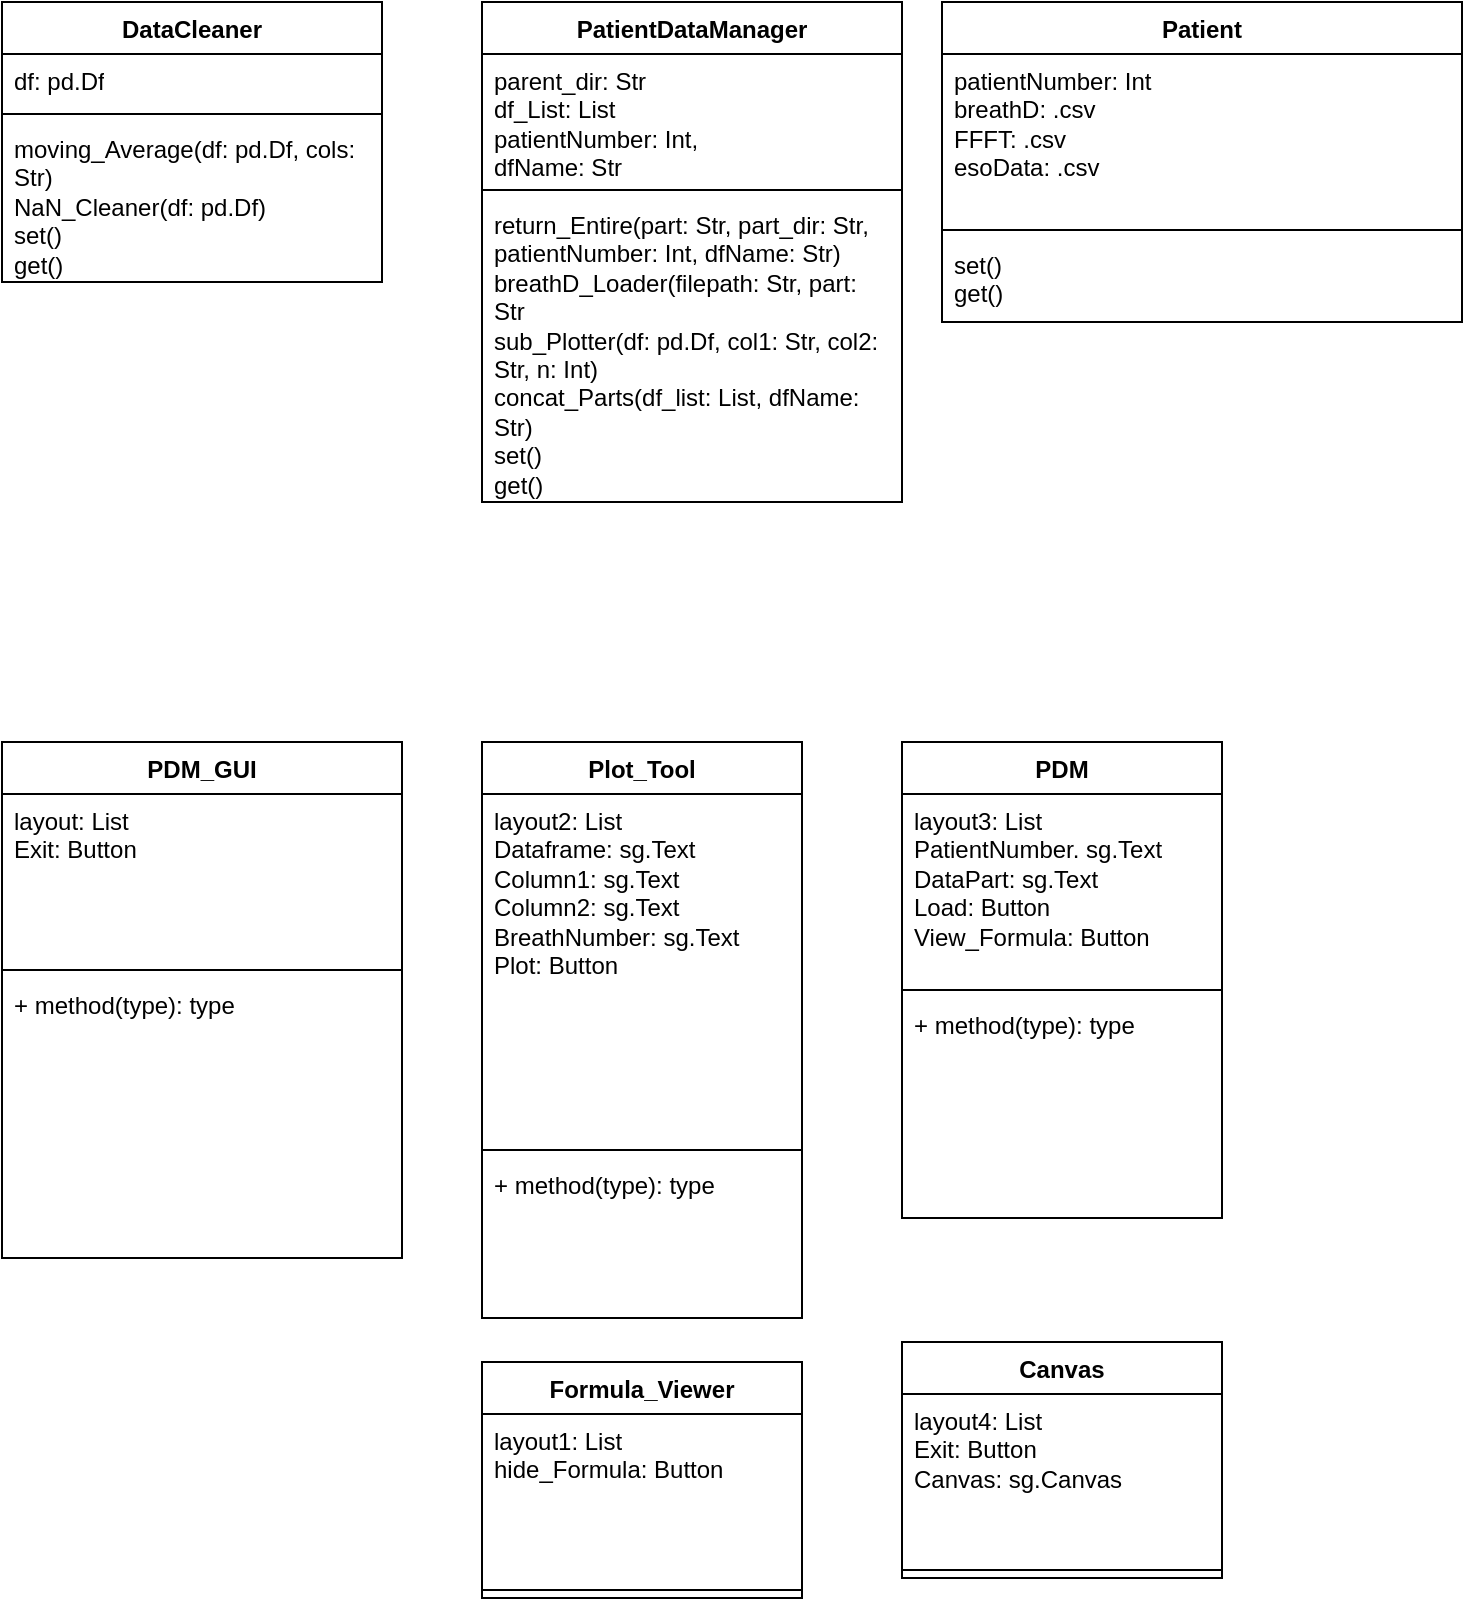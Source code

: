 <mxfile version="21.0.6" type="github">
  <diagram name="Page-1" id="-AyN2ohpG7jol3gEHXuL">
    <mxGraphModel dx="1434" dy="756" grid="1" gridSize="10" guides="1" tooltips="1" connect="1" arrows="1" fold="1" page="1" pageScale="1" pageWidth="827" pageHeight="1169" math="0" shadow="0">
      <root>
        <mxCell id="0" />
        <mxCell id="1" parent="0" />
        <mxCell id="up1wdiQwqVobigykzNot-6" value="PatientDataManager" style="swimlane;fontStyle=1;align=center;verticalAlign=top;childLayout=stackLayout;horizontal=1;startSize=26;horizontalStack=0;resizeParent=1;resizeParentMax=0;resizeLast=0;collapsible=1;marginBottom=0;whiteSpace=wrap;html=1;" vertex="1" parent="1">
          <mxGeometry x="290" y="70" width="210" height="250" as="geometry" />
        </mxCell>
        <mxCell id="up1wdiQwqVobigykzNot-7" value="parent_dir: Str&lt;br&gt;df_List: List&lt;br&gt;patientNumber: Int,&lt;br&gt;dfName: Str" style="text;strokeColor=none;fillColor=none;align=left;verticalAlign=top;spacingLeft=4;spacingRight=4;overflow=hidden;rotatable=0;points=[[0,0.5],[1,0.5]];portConstraint=eastwest;whiteSpace=wrap;html=1;" vertex="1" parent="up1wdiQwqVobigykzNot-6">
          <mxGeometry y="26" width="210" height="64" as="geometry" />
        </mxCell>
        <mxCell id="up1wdiQwqVobigykzNot-8" value="" style="line;strokeWidth=1;fillColor=none;align=left;verticalAlign=middle;spacingTop=-1;spacingLeft=3;spacingRight=3;rotatable=0;labelPosition=right;points=[];portConstraint=eastwest;strokeColor=inherit;" vertex="1" parent="up1wdiQwqVobigykzNot-6">
          <mxGeometry y="90" width="210" height="8" as="geometry" />
        </mxCell>
        <mxCell id="up1wdiQwqVobigykzNot-9" value="return_Entire(part: Str, part_dir: Str, patientNumber: Int, dfName: Str)&lt;br&gt;breathD_Loader(filepath: Str, part: Str&lt;br&gt;sub_Plotter(df: pd.Df, col1: Str, col2: Str, n: Int)&lt;br&gt;concat_Parts(df_list: List, dfName: Str)&lt;br&gt;set()&lt;br&gt;get()" style="text;strokeColor=none;fillColor=none;align=left;verticalAlign=top;spacingLeft=4;spacingRight=4;overflow=hidden;rotatable=0;points=[[0,0.5],[1,0.5]];portConstraint=eastwest;whiteSpace=wrap;html=1;" vertex="1" parent="up1wdiQwqVobigykzNot-6">
          <mxGeometry y="98" width="210" height="152" as="geometry" />
        </mxCell>
        <mxCell id="up1wdiQwqVobigykzNot-10" value="Patient" style="swimlane;fontStyle=1;align=center;verticalAlign=top;childLayout=stackLayout;horizontal=1;startSize=26;horizontalStack=0;resizeParent=1;resizeParentMax=0;resizeLast=0;collapsible=1;marginBottom=0;whiteSpace=wrap;html=1;" vertex="1" parent="1">
          <mxGeometry x="520" y="70" width="260" height="160" as="geometry" />
        </mxCell>
        <mxCell id="up1wdiQwqVobigykzNot-11" value="patientNumber: Int&lt;br&gt;breathD: .csv&lt;br&gt;FFFT: .csv&lt;br&gt;esoData: .csv" style="text;strokeColor=none;fillColor=none;align=left;verticalAlign=top;spacingLeft=4;spacingRight=4;overflow=hidden;rotatable=0;points=[[0,0.5],[1,0.5]];portConstraint=eastwest;whiteSpace=wrap;html=1;" vertex="1" parent="up1wdiQwqVobigykzNot-10">
          <mxGeometry y="26" width="260" height="84" as="geometry" />
        </mxCell>
        <mxCell id="up1wdiQwqVobigykzNot-12" value="" style="line;strokeWidth=1;fillColor=none;align=left;verticalAlign=middle;spacingTop=-1;spacingLeft=3;spacingRight=3;rotatable=0;labelPosition=right;points=[];portConstraint=eastwest;strokeColor=inherit;" vertex="1" parent="up1wdiQwqVobigykzNot-10">
          <mxGeometry y="110" width="260" height="8" as="geometry" />
        </mxCell>
        <mxCell id="up1wdiQwqVobigykzNot-13" value="set()&lt;br&gt;get()" style="text;strokeColor=none;fillColor=none;align=left;verticalAlign=top;spacingLeft=4;spacingRight=4;overflow=hidden;rotatable=0;points=[[0,0.5],[1,0.5]];portConstraint=eastwest;whiteSpace=wrap;html=1;" vertex="1" parent="up1wdiQwqVobigykzNot-10">
          <mxGeometry y="118" width="260" height="42" as="geometry" />
        </mxCell>
        <mxCell id="up1wdiQwqVobigykzNot-14" value="DataCleaner" style="swimlane;fontStyle=1;align=center;verticalAlign=top;childLayout=stackLayout;horizontal=1;startSize=26;horizontalStack=0;resizeParent=1;resizeParentMax=0;resizeLast=0;collapsible=1;marginBottom=0;whiteSpace=wrap;html=1;" vertex="1" parent="1">
          <mxGeometry x="50" y="70" width="190" height="140" as="geometry" />
        </mxCell>
        <mxCell id="up1wdiQwqVobigykzNot-15" value="df: pd.Df" style="text;strokeColor=none;fillColor=none;align=left;verticalAlign=top;spacingLeft=4;spacingRight=4;overflow=hidden;rotatable=0;points=[[0,0.5],[1,0.5]];portConstraint=eastwest;whiteSpace=wrap;html=1;" vertex="1" parent="up1wdiQwqVobigykzNot-14">
          <mxGeometry y="26" width="190" height="26" as="geometry" />
        </mxCell>
        <mxCell id="up1wdiQwqVobigykzNot-16" value="" style="line;strokeWidth=1;fillColor=none;align=left;verticalAlign=middle;spacingTop=-1;spacingLeft=3;spacingRight=3;rotatable=0;labelPosition=right;points=[];portConstraint=eastwest;strokeColor=inherit;" vertex="1" parent="up1wdiQwqVobigykzNot-14">
          <mxGeometry y="52" width="190" height="8" as="geometry" />
        </mxCell>
        <mxCell id="up1wdiQwqVobigykzNot-17" value="moving_Average(df: pd.Df, cols: Str)&lt;br&gt;NaN_Cleaner(df: pd.Df)&lt;br&gt;set()&lt;br&gt;get()" style="text;strokeColor=none;fillColor=none;align=left;verticalAlign=top;spacingLeft=4;spacingRight=4;overflow=hidden;rotatable=0;points=[[0,0.5],[1,0.5]];portConstraint=eastwest;whiteSpace=wrap;html=1;" vertex="1" parent="up1wdiQwqVobigykzNot-14">
          <mxGeometry y="60" width="190" height="80" as="geometry" />
        </mxCell>
        <mxCell id="up1wdiQwqVobigykzNot-23" value="PDM_GUI" style="swimlane;fontStyle=1;align=center;verticalAlign=top;childLayout=stackLayout;horizontal=1;startSize=26;horizontalStack=0;resizeParent=1;resizeParentMax=0;resizeLast=0;collapsible=1;marginBottom=0;whiteSpace=wrap;html=1;" vertex="1" parent="1">
          <mxGeometry x="50" y="440" width="200" height="258" as="geometry" />
        </mxCell>
        <mxCell id="up1wdiQwqVobigykzNot-24" value="layout: List&lt;br&gt;Exit: Button" style="text;strokeColor=none;fillColor=none;align=left;verticalAlign=top;spacingLeft=4;spacingRight=4;overflow=hidden;rotatable=0;points=[[0,0.5],[1,0.5]];portConstraint=eastwest;whiteSpace=wrap;html=1;" vertex="1" parent="up1wdiQwqVobigykzNot-23">
          <mxGeometry y="26" width="200" height="84" as="geometry" />
        </mxCell>
        <mxCell id="up1wdiQwqVobigykzNot-25" value="" style="line;strokeWidth=1;fillColor=none;align=left;verticalAlign=middle;spacingTop=-1;spacingLeft=3;spacingRight=3;rotatable=0;labelPosition=right;points=[];portConstraint=eastwest;strokeColor=inherit;" vertex="1" parent="up1wdiQwqVobigykzNot-23">
          <mxGeometry y="110" width="200" height="8" as="geometry" />
        </mxCell>
        <mxCell id="up1wdiQwqVobigykzNot-26" value="+ method(type): type" style="text;strokeColor=none;fillColor=none;align=left;verticalAlign=top;spacingLeft=4;spacingRight=4;overflow=hidden;rotatable=0;points=[[0,0.5],[1,0.5]];portConstraint=eastwest;whiteSpace=wrap;html=1;" vertex="1" parent="up1wdiQwqVobigykzNot-23">
          <mxGeometry y="118" width="200" height="140" as="geometry" />
        </mxCell>
        <mxCell id="up1wdiQwqVobigykzNot-27" value="Plot_Tool" style="swimlane;fontStyle=1;align=center;verticalAlign=top;childLayout=stackLayout;horizontal=1;startSize=26;horizontalStack=0;resizeParent=1;resizeParentMax=0;resizeLast=0;collapsible=1;marginBottom=0;whiteSpace=wrap;html=1;" vertex="1" parent="1">
          <mxGeometry x="290" y="440" width="160" height="288" as="geometry" />
        </mxCell>
        <mxCell id="up1wdiQwqVobigykzNot-28" value="layout2: List&lt;br&gt;Dataframe: sg.Text&lt;br&gt;Column1: sg.Text&lt;br&gt;Column2: sg.Text&lt;br&gt;BreathNumber: sg.Text&lt;br&gt;Plot: Button" style="text;strokeColor=none;fillColor=none;align=left;verticalAlign=top;spacingLeft=4;spacingRight=4;overflow=hidden;rotatable=0;points=[[0,0.5],[1,0.5]];portConstraint=eastwest;whiteSpace=wrap;html=1;" vertex="1" parent="up1wdiQwqVobigykzNot-27">
          <mxGeometry y="26" width="160" height="174" as="geometry" />
        </mxCell>
        <mxCell id="up1wdiQwqVobigykzNot-29" value="" style="line;strokeWidth=1;fillColor=none;align=left;verticalAlign=middle;spacingTop=-1;spacingLeft=3;spacingRight=3;rotatable=0;labelPosition=right;points=[];portConstraint=eastwest;strokeColor=inherit;" vertex="1" parent="up1wdiQwqVobigykzNot-27">
          <mxGeometry y="200" width="160" height="8" as="geometry" />
        </mxCell>
        <mxCell id="up1wdiQwqVobigykzNot-30" value="+ method(type): type" style="text;strokeColor=none;fillColor=none;align=left;verticalAlign=top;spacingLeft=4;spacingRight=4;overflow=hidden;rotatable=0;points=[[0,0.5],[1,0.5]];portConstraint=eastwest;whiteSpace=wrap;html=1;" vertex="1" parent="up1wdiQwqVobigykzNot-27">
          <mxGeometry y="208" width="160" height="80" as="geometry" />
        </mxCell>
        <mxCell id="up1wdiQwqVobigykzNot-31" value="Formula_Viewer" style="swimlane;fontStyle=1;align=center;verticalAlign=top;childLayout=stackLayout;horizontal=1;startSize=26;horizontalStack=0;resizeParent=1;resizeParentMax=0;resizeLast=0;collapsible=1;marginBottom=0;whiteSpace=wrap;html=1;" vertex="1" parent="1">
          <mxGeometry x="290" y="750" width="160" height="118" as="geometry" />
        </mxCell>
        <mxCell id="up1wdiQwqVobigykzNot-32" value="layout1: List&lt;br&gt;hide_Formula: Button&lt;br&gt;" style="text;strokeColor=none;fillColor=none;align=left;verticalAlign=top;spacingLeft=4;spacingRight=4;overflow=hidden;rotatable=0;points=[[0,0.5],[1,0.5]];portConstraint=eastwest;whiteSpace=wrap;html=1;" vertex="1" parent="up1wdiQwqVobigykzNot-31">
          <mxGeometry y="26" width="160" height="84" as="geometry" />
        </mxCell>
        <mxCell id="up1wdiQwqVobigykzNot-33" value="" style="line;strokeWidth=1;fillColor=none;align=left;verticalAlign=middle;spacingTop=-1;spacingLeft=3;spacingRight=3;rotatable=0;labelPosition=right;points=[];portConstraint=eastwest;strokeColor=inherit;" vertex="1" parent="up1wdiQwqVobigykzNot-31">
          <mxGeometry y="110" width="160" height="8" as="geometry" />
        </mxCell>
        <mxCell id="up1wdiQwqVobigykzNot-35" value="PDM" style="swimlane;fontStyle=1;align=center;verticalAlign=top;childLayout=stackLayout;horizontal=1;startSize=26;horizontalStack=0;resizeParent=1;resizeParentMax=0;resizeLast=0;collapsible=1;marginBottom=0;whiteSpace=wrap;html=1;" vertex="1" parent="1">
          <mxGeometry x="500" y="440" width="160" height="238" as="geometry" />
        </mxCell>
        <mxCell id="up1wdiQwqVobigykzNot-36" value="layout3: List&lt;br&gt;PatientNumber. sg.Text&lt;br&gt;DataPart: sg.Text&lt;br&gt;Load: Button&lt;br&gt;View_Formula: Button" style="text;strokeColor=none;fillColor=none;align=left;verticalAlign=top;spacingLeft=4;spacingRight=4;overflow=hidden;rotatable=0;points=[[0,0.5],[1,0.5]];portConstraint=eastwest;whiteSpace=wrap;html=1;" vertex="1" parent="up1wdiQwqVobigykzNot-35">
          <mxGeometry y="26" width="160" height="94" as="geometry" />
        </mxCell>
        <mxCell id="up1wdiQwqVobigykzNot-37" value="" style="line;strokeWidth=1;fillColor=none;align=left;verticalAlign=middle;spacingTop=-1;spacingLeft=3;spacingRight=3;rotatable=0;labelPosition=right;points=[];portConstraint=eastwest;strokeColor=inherit;" vertex="1" parent="up1wdiQwqVobigykzNot-35">
          <mxGeometry y="120" width="160" height="8" as="geometry" />
        </mxCell>
        <mxCell id="up1wdiQwqVobigykzNot-38" value="+ method(type): type" style="text;strokeColor=none;fillColor=none;align=left;verticalAlign=top;spacingLeft=4;spacingRight=4;overflow=hidden;rotatable=0;points=[[0,0.5],[1,0.5]];portConstraint=eastwest;whiteSpace=wrap;html=1;" vertex="1" parent="up1wdiQwqVobigykzNot-35">
          <mxGeometry y="128" width="160" height="110" as="geometry" />
        </mxCell>
        <mxCell id="up1wdiQwqVobigykzNot-39" value="Canvas" style="swimlane;fontStyle=1;align=center;verticalAlign=top;childLayout=stackLayout;horizontal=1;startSize=26;horizontalStack=0;resizeParent=1;resizeParentMax=0;resizeLast=0;collapsible=1;marginBottom=0;whiteSpace=wrap;html=1;" vertex="1" parent="1">
          <mxGeometry x="500" y="740" width="160" height="118" as="geometry" />
        </mxCell>
        <mxCell id="up1wdiQwqVobigykzNot-40" value="layout4: List&lt;br&gt;Exit: Button&lt;br&gt;Canvas: sg.Canvas" style="text;strokeColor=none;fillColor=none;align=left;verticalAlign=top;spacingLeft=4;spacingRight=4;overflow=hidden;rotatable=0;points=[[0,0.5],[1,0.5]];portConstraint=eastwest;whiteSpace=wrap;html=1;" vertex="1" parent="up1wdiQwqVobigykzNot-39">
          <mxGeometry y="26" width="160" height="84" as="geometry" />
        </mxCell>
        <mxCell id="up1wdiQwqVobigykzNot-41" value="" style="line;strokeWidth=1;fillColor=none;align=left;verticalAlign=middle;spacingTop=-1;spacingLeft=3;spacingRight=3;rotatable=0;labelPosition=right;points=[];portConstraint=eastwest;strokeColor=inherit;" vertex="1" parent="up1wdiQwqVobigykzNot-39">
          <mxGeometry y="110" width="160" height="8" as="geometry" />
        </mxCell>
      </root>
    </mxGraphModel>
  </diagram>
</mxfile>
